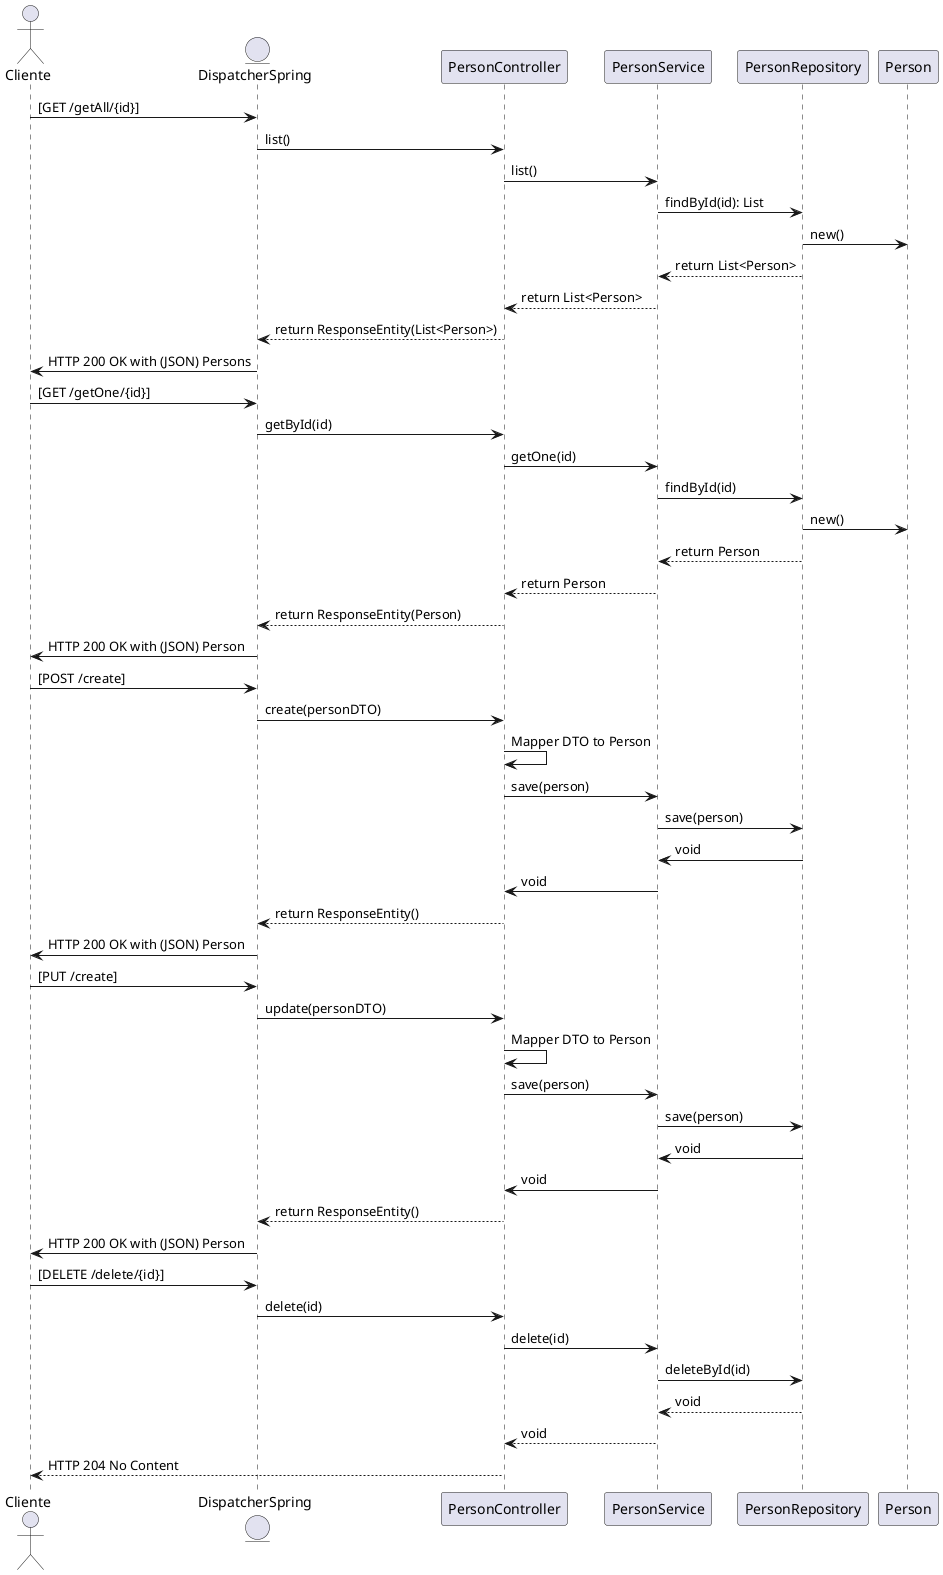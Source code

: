 @startuml test

actor Cliente
entity DispatcherSpring

'--- GET /api/patients/ ---
Cliente -> DispatcherSpring : [GET /getAll/{id}]
DispatcherSpring -> PersonController : list()
PersonController -> PersonService : list()
PersonService -> PersonRepository : findById(id): List
PersonRepository -> Person : new()
PersonRepository --> PersonService : return List<Person>
PersonService --> PersonController : return List<Person>
PersonController --> DispatcherSpring : return ResponseEntity(List<Person>)
DispatcherSpring -> Cliente : HTTP 200 OK with (JSON) Persons

'--- GET /api/patients/ ---
Cliente -> DispatcherSpring : [GET /getOne/{id}]
DispatcherSpring -> PersonController : getById(id)
PersonController -> PersonService : getOne(id)
PersonService -> PersonRepository : findById(id)
PersonRepository -> Person : new()
PersonRepository --> PersonService : return Person
PersonService --> PersonController : return Person
PersonController --> DispatcherSpring : return ResponseEntity(Person)
DispatcherSpring -> Cliente : HTTP 200 OK with (JSON) Person

' --- POST /api/patients/ ---
Cliente -> DispatcherSpring : [POST /create]
DispatcherSpring -> PersonController : create(personDTO)
PersonController -> PersonController: Mapper DTO to Person
PersonController -> PersonService : save(person)
PersonService -> PersonRepository : save(person)
PersonRepository -> PersonService : void
PersonService -> PersonController : void
PersonController --> DispatcherSpring : return ResponseEntity()
DispatcherSpring -> Cliente : HTTP 200 OK with (JSON) Person

' --- POST /api/patients/ ---
Cliente -> DispatcherSpring : [PUT /create]
DispatcherSpring -> PersonController : update(personDTO)
PersonController -> PersonController: Mapper DTO to Person
PersonController -> PersonService : save(person)
PersonService -> PersonRepository : save(person)
PersonRepository -> PersonService : void
PersonService -> PersonController : void
PersonController --> DispatcherSpring : return ResponseEntity()
DispatcherSpring -> Cliente : HTTP 200 OK with (JSON) Person

' --- DELETE /api/patients/ ---
Cliente -> DispatcherSpring : [DELETE /delete/{id}]
DispatcherSpring -> PersonController: delete(id)
PersonController -> PersonService : delete(id)
PersonService -> PersonRepository : deleteById(id)
PersonRepository --> PersonService : void
PersonService --> PersonController : void
PersonController --> Cliente : HTTP 204 No Content

@enduml
